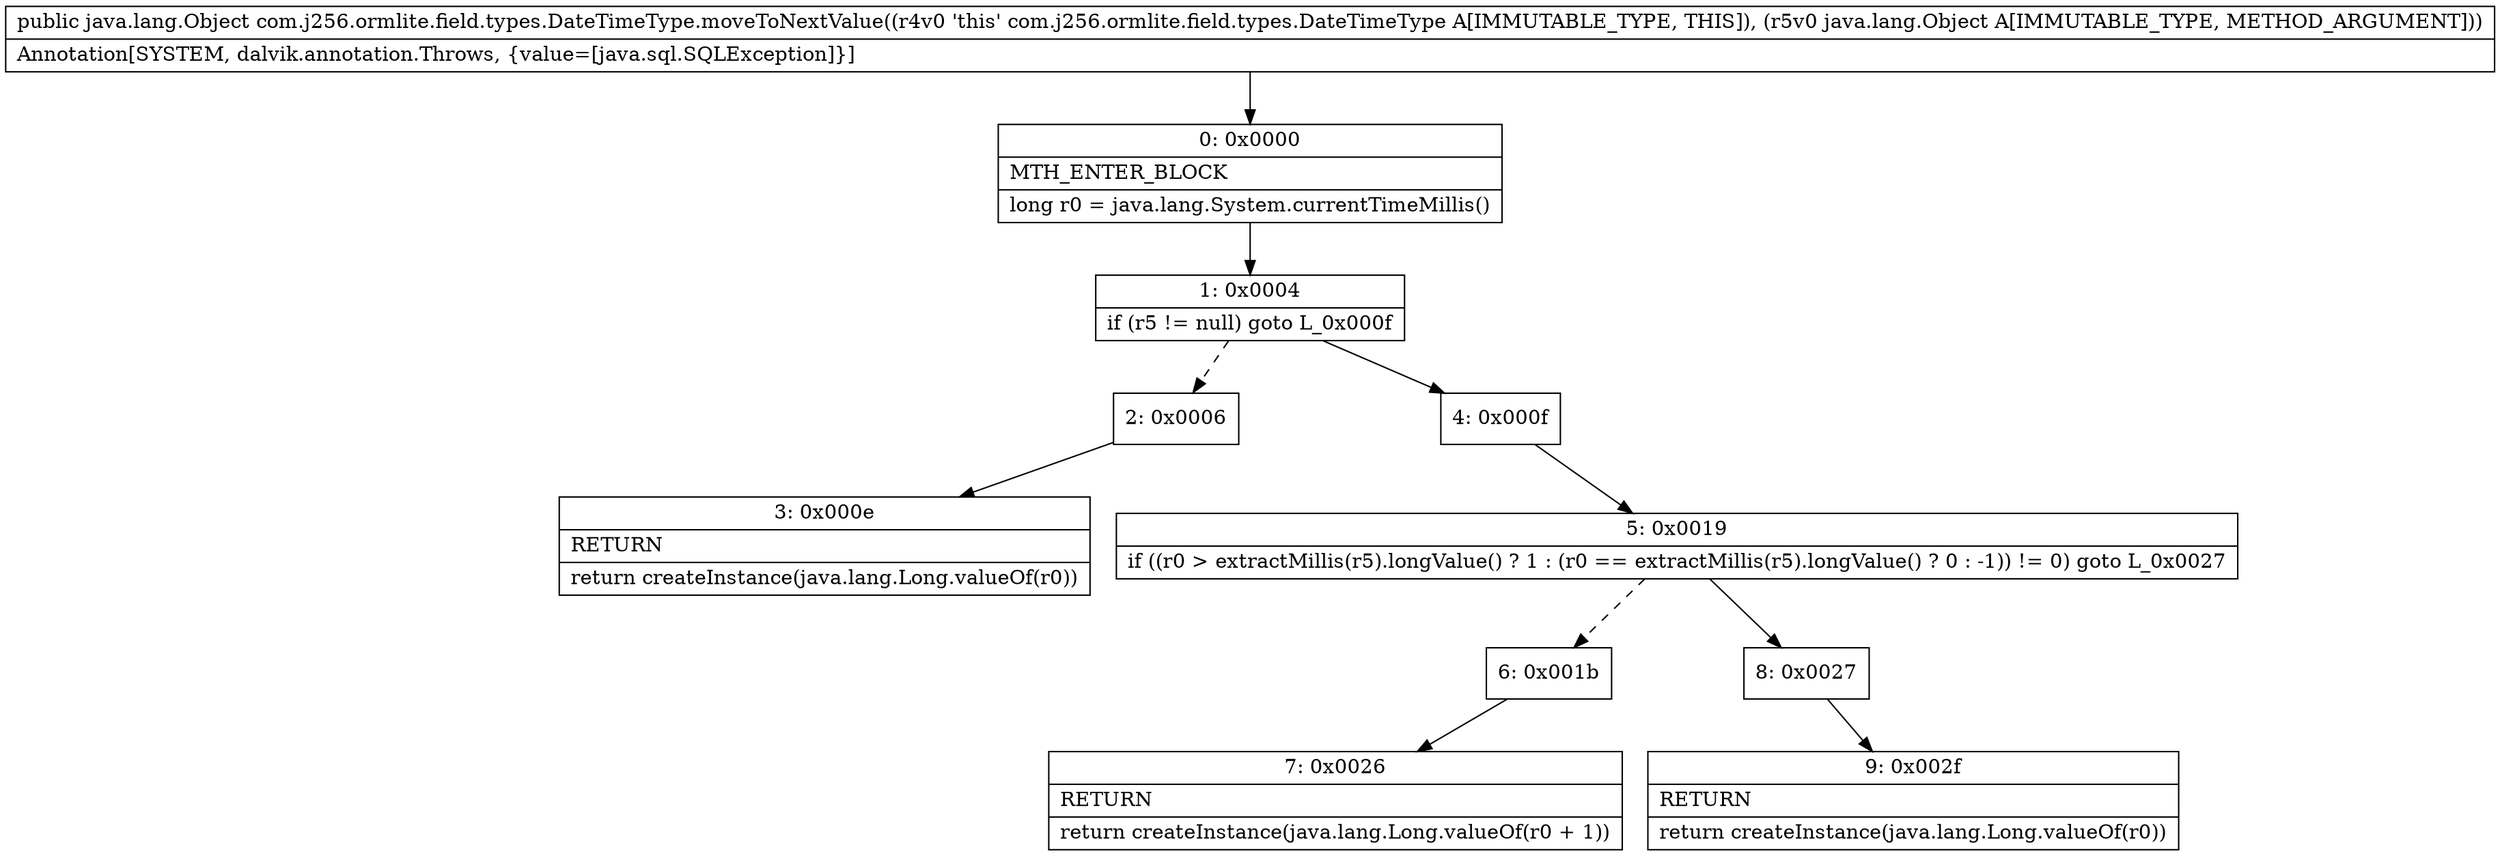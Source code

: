 digraph "CFG forcom.j256.ormlite.field.types.DateTimeType.moveToNextValue(Ljava\/lang\/Object;)Ljava\/lang\/Object;" {
Node_0 [shape=record,label="{0\:\ 0x0000|MTH_ENTER_BLOCK\l|long r0 = java.lang.System.currentTimeMillis()\l}"];
Node_1 [shape=record,label="{1\:\ 0x0004|if (r5 != null) goto L_0x000f\l}"];
Node_2 [shape=record,label="{2\:\ 0x0006}"];
Node_3 [shape=record,label="{3\:\ 0x000e|RETURN\l|return createInstance(java.lang.Long.valueOf(r0))\l}"];
Node_4 [shape=record,label="{4\:\ 0x000f}"];
Node_5 [shape=record,label="{5\:\ 0x0019|if ((r0 \> extractMillis(r5).longValue() ? 1 : (r0 == extractMillis(r5).longValue() ? 0 : \-1)) != 0) goto L_0x0027\l}"];
Node_6 [shape=record,label="{6\:\ 0x001b}"];
Node_7 [shape=record,label="{7\:\ 0x0026|RETURN\l|return createInstance(java.lang.Long.valueOf(r0 + 1))\l}"];
Node_8 [shape=record,label="{8\:\ 0x0027}"];
Node_9 [shape=record,label="{9\:\ 0x002f|RETURN\l|return createInstance(java.lang.Long.valueOf(r0))\l}"];
MethodNode[shape=record,label="{public java.lang.Object com.j256.ormlite.field.types.DateTimeType.moveToNextValue((r4v0 'this' com.j256.ormlite.field.types.DateTimeType A[IMMUTABLE_TYPE, THIS]), (r5v0 java.lang.Object A[IMMUTABLE_TYPE, METHOD_ARGUMENT]))  | Annotation[SYSTEM, dalvik.annotation.Throws, \{value=[java.sql.SQLException]\}]\l}"];
MethodNode -> Node_0;
Node_0 -> Node_1;
Node_1 -> Node_2[style=dashed];
Node_1 -> Node_4;
Node_2 -> Node_3;
Node_4 -> Node_5;
Node_5 -> Node_6[style=dashed];
Node_5 -> Node_8;
Node_6 -> Node_7;
Node_8 -> Node_9;
}

